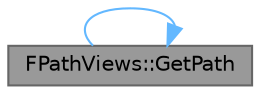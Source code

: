 digraph "FPathViews::GetPath"
{
 // INTERACTIVE_SVG=YES
 // LATEX_PDF_SIZE
  bgcolor="transparent";
  edge [fontname=Helvetica,fontsize=10,labelfontname=Helvetica,labelfontsize=10];
  node [fontname=Helvetica,fontsize=10,shape=box,height=0.2,width=0.4];
  rankdir="LR";
  Node1 [id="Node000001",label="FPathViews::GetPath",height=0.2,width=0.4,color="gray40", fillcolor="grey60", style="filled", fontcolor="black",tooltip="Returns the portion of the path before the last separator."];
  Node1 -> Node1 [id="edge1_Node000001_Node000001",color="steelblue1",style="solid",tooltip=" "];
}
